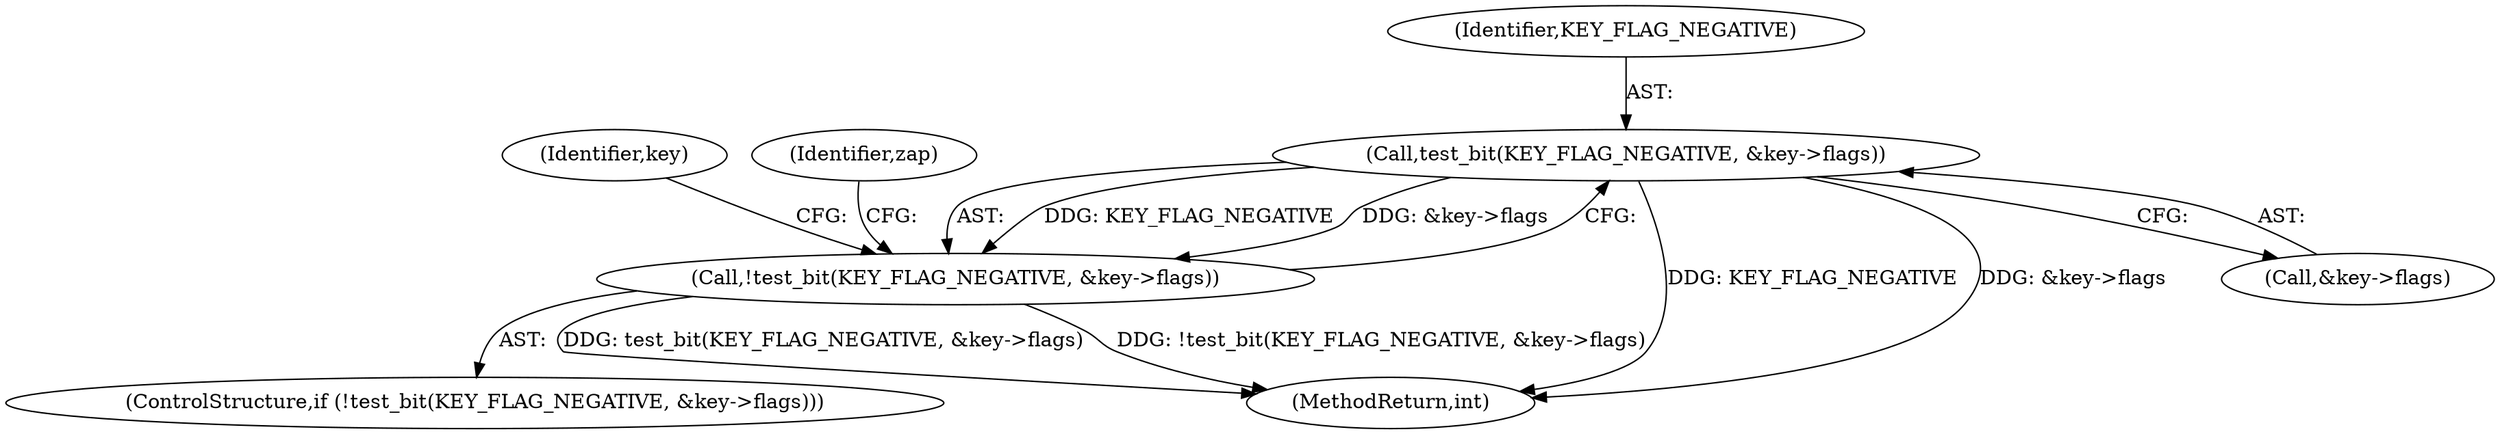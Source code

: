 digraph "0_linux_363b02dab09b3226f3bd1420dad9c72b79a42a76_18@pointer" {
"1000133" [label="(Call,test_bit(KEY_FLAG_NEGATIVE, &key->flags))"];
"1000132" [label="(Call,!test_bit(KEY_FLAG_NEGATIVE, &key->flags))"];
"1000131" [label="(ControlStructure,if (!test_bit(KEY_FLAG_NEGATIVE, &key->flags)))"];
"1000134" [label="(Identifier,KEY_FLAG_NEGATIVE)"];
"1000144" [label="(Identifier,key)"];
"1000171" [label="(MethodReturn,int)"];
"1000133" [label="(Call,test_bit(KEY_FLAG_NEGATIVE, &key->flags))"];
"1000132" [label="(Call,!test_bit(KEY_FLAG_NEGATIVE, &key->flags))"];
"1000135" [label="(Call,&key->flags)"];
"1000140" [label="(Identifier,zap)"];
"1000133" -> "1000132"  [label="AST: "];
"1000133" -> "1000135"  [label="CFG: "];
"1000134" -> "1000133"  [label="AST: "];
"1000135" -> "1000133"  [label="AST: "];
"1000132" -> "1000133"  [label="CFG: "];
"1000133" -> "1000171"  [label="DDG: KEY_FLAG_NEGATIVE"];
"1000133" -> "1000171"  [label="DDG: &key->flags"];
"1000133" -> "1000132"  [label="DDG: KEY_FLAG_NEGATIVE"];
"1000133" -> "1000132"  [label="DDG: &key->flags"];
"1000132" -> "1000131"  [label="AST: "];
"1000140" -> "1000132"  [label="CFG: "];
"1000144" -> "1000132"  [label="CFG: "];
"1000132" -> "1000171"  [label="DDG: test_bit(KEY_FLAG_NEGATIVE, &key->flags)"];
"1000132" -> "1000171"  [label="DDG: !test_bit(KEY_FLAG_NEGATIVE, &key->flags)"];
}
